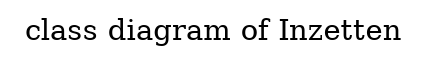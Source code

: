 digraph "class diagram of Inzetten" {
	graph [bgcolor=white,
		label="class diagram of Inzetten",
		rankdir=LR
	];
	node [label="\N"];
	edge [fontsize=11,
		minlen=4
	];
}

